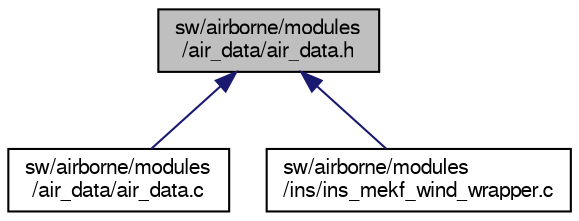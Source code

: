digraph "sw/airborne/modules/air_data/air_data.h"
{
  edge [fontname="FreeSans",fontsize="10",labelfontname="FreeSans",labelfontsize="10"];
  node [fontname="FreeSans",fontsize="10",shape=record];
  Node1 [label="sw/airborne/modules\l/air_data/air_data.h",height=0.2,width=0.4,color="black", fillcolor="grey75", style="filled", fontcolor="black"];
  Node1 -> Node2 [dir="back",color="midnightblue",fontsize="10",style="solid",fontname="FreeSans"];
  Node2 [label="sw/airborne/modules\l/air_data/air_data.c",height=0.2,width=0.4,color="black", fillcolor="white", style="filled",URL="$air__data_8c.html",tooltip="Air Data interface. "];
  Node1 -> Node3 [dir="back",color="midnightblue",fontsize="10",style="solid",fontname="FreeSans"];
  Node3 [label="sw/airborne/modules\l/ins/ins_mekf_wind_wrapper.c",height=0.2,width=0.4,color="black", fillcolor="white", style="filled",URL="$ins__mekf__wind__wrapper_8c.html",tooltip="Paparazzi specific wrapper to run MEKF-Wind INS filter. "];
}
